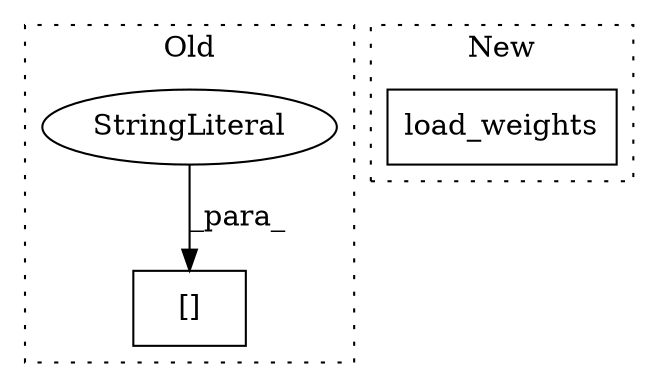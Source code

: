 digraph G {
subgraph cluster0 {
1 [label="[]" a="2" s="3236,3260" l="16,1" shape="box"];
3 [label="StringLiteral" a="45" s="3252" l="8" shape="ellipse"];
label = "Old";
style="dotted";
}
subgraph cluster1 {
2 [label="load_weights" a="32" s="4430,4485" l="13,1" shape="box"];
label = "New";
style="dotted";
}
3 -> 1 [label="_para_"];
}